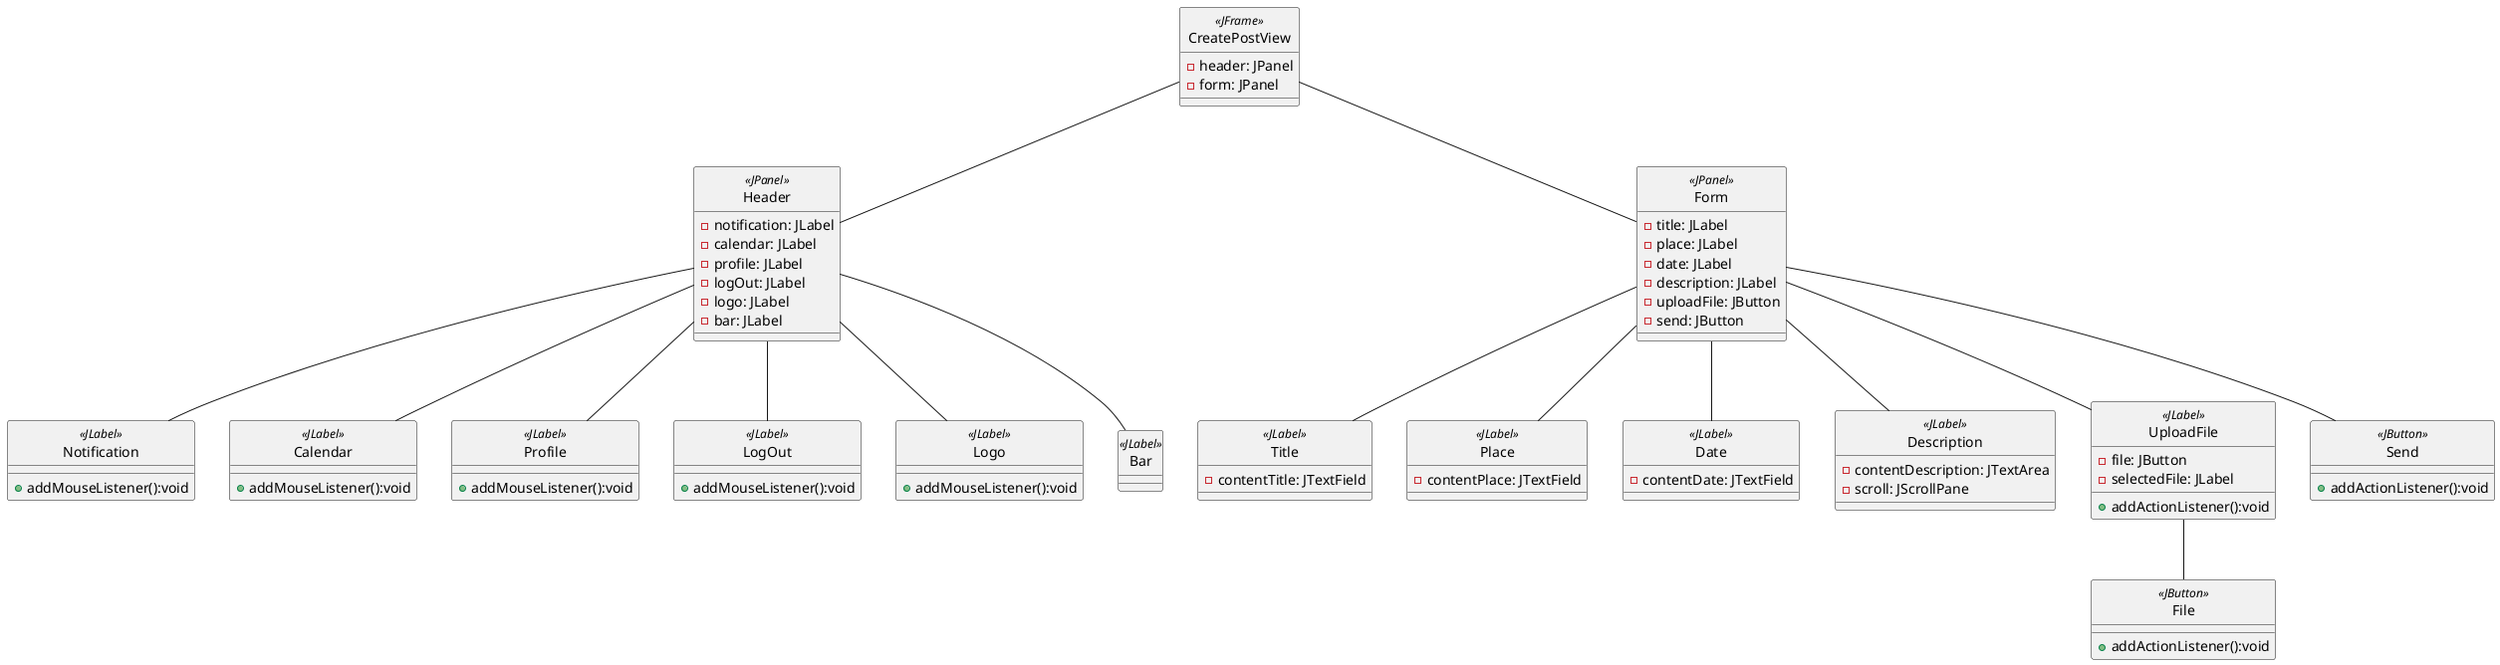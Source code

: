 @startuml DesignModelDiagramCreatePostView

class CreatePostView <<JFrame>> {
    -header: JPanel
    -form: JPanel
}

class Header <<JPanel>> {
    -notification: JLabel
    -calendar: JLabel
    -profile: JLabel
    -logOut: JLabel
    -logo: JLabel
    -bar: JLabel
}

class Form <<JPanel>> {
    -title: JLabel
    -place: JLabel
    -date: JLabel
    -description: JLabel
    -uploadFile: JButton
    -send: JButton
}

class Notification <<JLabel>> {
    +addMouseListener():void
}

class Calendar <<JLabel>> {
    +addMouseListener():void
}

class Profile <<JLabel>> {
    +addMouseListener():void
}

class LogOut <<JLabel>> {
    +addMouseListener():void
}

class Logo <<JLabel>> {
    +addMouseListener():void
}

class Bar <<JLabel>> {}

class Title <<JLabel>> {
    -contentTitle: JTextField
}

class Place <<JLabel>> {
    -contentPlace: JTextField
}

class Date <<JLabel>> {
    -contentDate: JTextField
}

class Description <<JLabel>> {
    -contentDescription: JTextArea
    -scroll: JScrollPane
}

class UploadFile <<JLabel>> {
    -file: JButton
    -selectedFile: JLabel
    +addActionListener():void
}

class Send <<JButton>> {
    +addActionListener():void
}

class File <<JButton>>{
    +addActionListener():void
}

hide <<JFrame>> circle
hide <<JPanel>> circle
hide <<JLabel>> circle
hide <<JTextField>> circle
hide <<JTextArea>> circle
hide <<JButton>> circle

CreatePostView -- Header
CreatePostView -- Form
Header -- Notification
Header -- Calendar
Header -- Profile
Header -- LogOut
Header -- Logo
Header -- Bar

Form -- Title
Form -- Place
Form -- Date
Form -- Description
Form -- UploadFile
Form -- Send

UploadFile -- File

@enduml